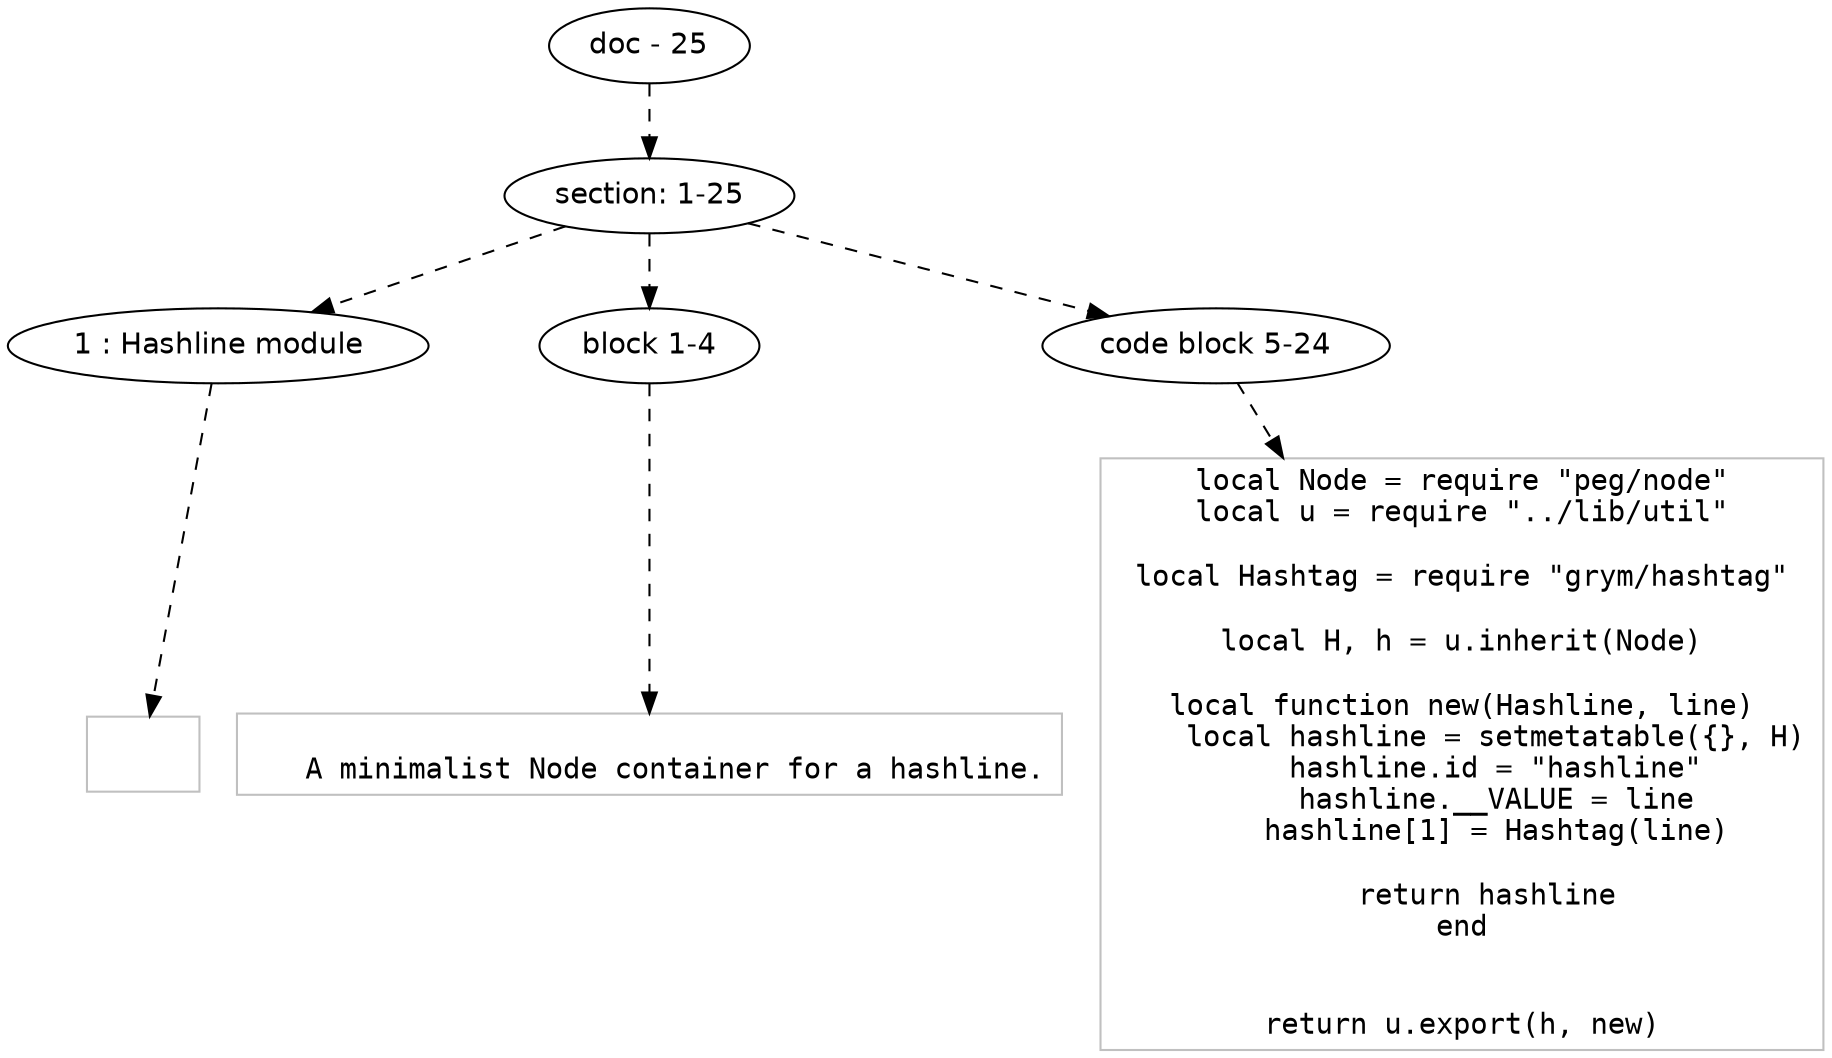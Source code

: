 digraph hierarchy {

node [fontname=Helvetica]
edge [style=dashed]

doc_0 [label="doc - 25"]


doc_0 -> { section_1}
{rank=same; section_1}

section_1 [label="section: 1-25"]


section_1 -> { header_2 block_3 codeblock_4}
{rank=same; header_2 block_3 codeblock_4}

header_2 [label="1 : Hashline module"]

block_3 [label="block 1-4"]

codeblock_4 [label="code block 5-24"]


header_2 -> leaf_5
leaf_5  [color=Gray,shape=rectangle,fontname=Inconsolata,label=""]
block_3 -> leaf_6
leaf_6  [color=Gray,shape=rectangle,fontname=Inconsolata,label="
   A minimalist Node container for a hashline.
"]
codeblock_4 -> leaf_7
leaf_7  [color=Gray,shape=rectangle,fontname=Inconsolata,label="local Node = require \"peg/node\"
local u = require \"../lib/util\"

local Hashtag = require \"grym/hashtag\"

local H, h = u.inherit(Node)

local function new(Hashline, line)
    local hashline = setmetatable({}, H)
    hashline.id = \"hashline\"
    hashline.__VALUE = line
    hashline[1] = Hashtag(line)

    return hashline 
end


return u.export(h, new)"]

}
